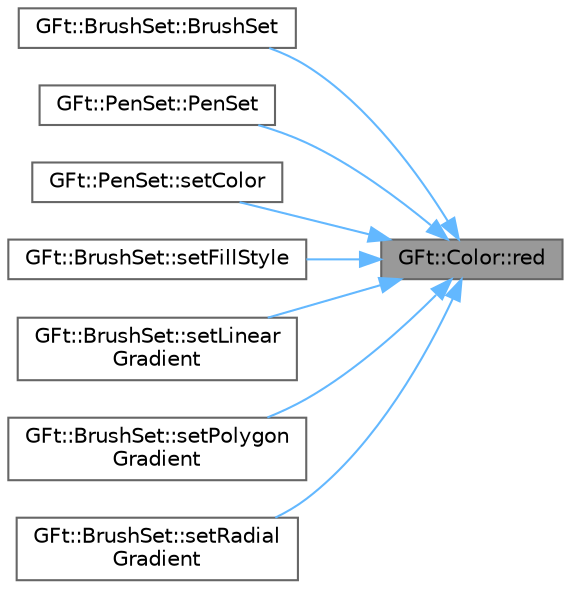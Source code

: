 digraph "GFt::Color::red"
{
 // LATEX_PDF_SIZE
  bgcolor="transparent";
  edge [fontname=Helvetica,fontsize=10,labelfontname=Helvetica,labelfontsize=10];
  node [fontname=Helvetica,fontsize=10,shape=box,height=0.2,width=0.4];
  rankdir="RL";
  Node1 [id="Node000001",label="GFt::Color::red",height=0.2,width=0.4,color="gray40", fillcolor="grey60", style="filled", fontcolor="black",tooltip=" "];
  Node1 -> Node2 [id="edge1_Node000001_Node000002",dir="back",color="steelblue1",style="solid",tooltip=" "];
  Node2 [id="Node000002",label="GFt::BrushSet::BrushSet",height=0.2,width=0.4,color="grey40", fillcolor="white", style="filled",URL="$class_g_ft_1_1_brush_set.html#addb548cc503b34754db6d9bb1f57e4bf",tooltip="构造函数"];
  Node1 -> Node3 [id="edge2_Node000001_Node000003",dir="back",color="steelblue1",style="solid",tooltip=" "];
  Node3 [id="Node000003",label="GFt::PenSet::PenSet",height=0.2,width=0.4,color="grey40", fillcolor="white", style="filled",URL="$class_g_ft_1_1_pen_set.html#a28a2430566bf684b9a44cba09aa7e544",tooltip="构造函数"];
  Node1 -> Node4 [id="edge3_Node000001_Node000004",dir="back",color="steelblue1",style="solid",tooltip=" "];
  Node4 [id="Node000004",label="GFt::PenSet::setColor",height=0.2,width=0.4,color="grey40", fillcolor="white", style="filled",URL="$class_g_ft_1_1_pen_set.html#ae5cab5aaeef69d387567252c105f8002",tooltip="设置颜色"];
  Node1 -> Node5 [id="edge4_Node000001_Node000005",dir="back",color="steelblue1",style="solid",tooltip=" "];
  Node5 [id="Node000005",label="GFt::BrushSet::setFillStyle",height=0.2,width=0.4,color="grey40", fillcolor="white", style="filled",URL="$class_g_ft_1_1_brush_set.html#a2c84bb691c4ba6f952eeb70939ef7c87",tooltip="设置默认画刷填充"];
  Node1 -> Node6 [id="edge5_Node000001_Node000006",dir="back",color="steelblue1",style="solid",tooltip=" "];
  Node6 [id="Node000006",label="GFt::BrushSet::setLinear\lGradient",height=0.2,width=0.4,color="grey40", fillcolor="white", style="filled",URL="$class_g_ft_1_1_brush_set.html#a30fecb3c59a0f1ff02043b68f0d0cdde",tooltip="设置线性渐变画刷填充"];
  Node1 -> Node7 [id="edge6_Node000001_Node000007",dir="back",color="steelblue1",style="solid",tooltip=" "];
  Node7 [id="Node000007",label="GFt::BrushSet::setPolygon\lGradient",height=0.2,width=0.4,color="grey40", fillcolor="white", style="filled",URL="$class_g_ft_1_1_brush_set.html#ae161baa39ed765c8a0ba7086605938c7",tooltip="设置多边形径向渐变画刷填充"];
  Node1 -> Node8 [id="edge7_Node000001_Node000008",dir="back",color="steelblue1",style="solid",tooltip=" "];
  Node8 [id="Node000008",label="GFt::BrushSet::setRadial\lGradient",height=0.2,width=0.4,color="grey40", fillcolor="white", style="filled",URL="$class_g_ft_1_1_brush_set.html#a5020ab6ed63c6bf9a68a9a8fb2804642",tooltip="设置椭圆径向渐变画刷填充"];
}

